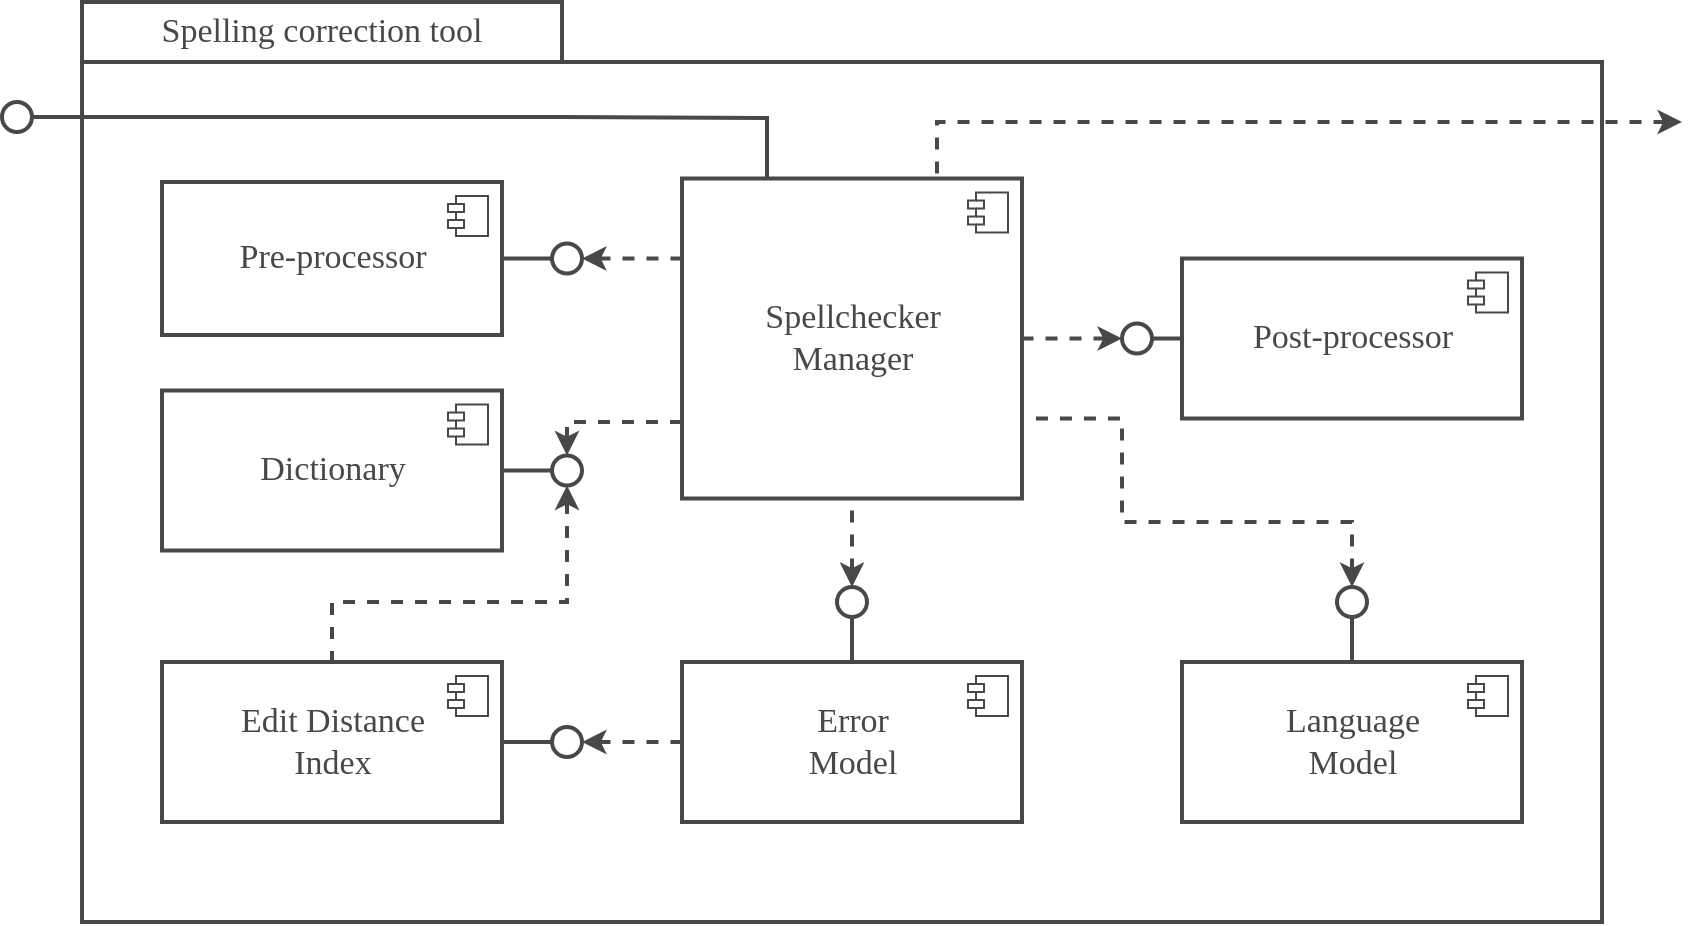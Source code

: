 <mxfile version="18.1.2" type="device"><diagram id="WbD-ZiH9MRF-BvskfDD6" name="Page-1"><mxGraphModel dx="2574" dy="509" grid="1" gridSize="10" guides="1" tooltips="1" connect="1" arrows="1" fold="1" page="1" pageScale="1" pageWidth="827" pageHeight="1169" math="0" shadow="0"><root><mxCell id="0"/><mxCell id="1" parent="0"/><mxCell id="WPqHeAIB-nKl-p0_2O8t-15" value="" style="rounded=0;whiteSpace=wrap;html=1;strokeWidth=2;strokeColor=#484848;" parent="1" vertex="1"><mxGeometry x="-1110" y="540" width="760" height="430" as="geometry"/></mxCell><mxCell id="WPqHeAIB-nKl-p0_2O8t-16" value="&lt;font color=&quot;#484848&quot; face=&quot;montserrat semibold&quot;&gt;&lt;span style=&quot;font-size: 17px&quot;&gt;Post-processor&lt;/span&gt;&lt;/font&gt;" style="html=1;dropTarget=0;strokeWidth=2;strokeColor=#484848;" parent="1" vertex="1"><mxGeometry x="-560" y="638.25" width="170" height="80" as="geometry"/></mxCell><mxCell id="WPqHeAIB-nKl-p0_2O8t-17" value="" style="shape=module;jettyWidth=8;jettyHeight=4;strokeColor=#484848;" parent="WPqHeAIB-nKl-p0_2O8t-16" vertex="1"><mxGeometry x="1" width="20" height="20" relative="1" as="geometry"><mxPoint x="-27" y="7" as="offset"/></mxGeometry></mxCell><mxCell id="WPqHeAIB-nKl-p0_2O8t-22" value="&lt;font style=&quot;font-size: 17px&quot;&gt;&lt;span style=&quot;color: rgb(72 , 72 , 72) ; font-family: &amp;#34;montserrat semibold&amp;#34;&quot;&gt;Error&lt;br&gt;&lt;/span&gt;&lt;span style=&quot;color: rgb(72 , 72 , 72) ; font-family: &amp;#34;montserrat semibold&amp;#34;&quot;&gt;Model&lt;/span&gt;&lt;/font&gt;" style="html=1;dropTarget=0;strokeWidth=2;strokeColor=#484848;" parent="1" vertex="1"><mxGeometry x="-810" y="840" width="170" height="80" as="geometry"/></mxCell><mxCell id="WPqHeAIB-nKl-p0_2O8t-23" value="" style="shape=module;jettyWidth=8;jettyHeight=4;strokeColor=#484848;" parent="WPqHeAIB-nKl-p0_2O8t-22" vertex="1"><mxGeometry x="1" width="20" height="20" relative="1" as="geometry"><mxPoint x="-27" y="7" as="offset"/></mxGeometry></mxCell><mxCell id="WPqHeAIB-nKl-p0_2O8t-37" value="&lt;font color=&quot;#484848&quot; face=&quot;Montserrat Semibold&quot;&gt;&lt;span style=&quot;font-size: 17px&quot;&gt;Spelling correction tool&lt;/span&gt;&lt;/font&gt;" style="rounded=0;whiteSpace=wrap;html=1;strokeColor=#484848;strokeWidth=2;" parent="1" vertex="1"><mxGeometry x="-1110" y="510" width="240" height="30" as="geometry"/></mxCell><mxCell id="WPqHeAIB-nKl-p0_2O8t-39" value="&lt;font color=&quot;#484848&quot; face=&quot;montserrat semibold&quot; style=&quot;font-size: 17px&quot;&gt;Pre-processor&lt;/font&gt;" style="html=1;dropTarget=0;strokeWidth=2;strokeColor=#484848;" parent="1" vertex="1"><mxGeometry x="-1070" y="600" width="170" height="76.5" as="geometry"/></mxCell><mxCell id="WPqHeAIB-nKl-p0_2O8t-40" value="" style="shape=module;jettyWidth=8;jettyHeight=4;strokeColor=#484848;" parent="WPqHeAIB-nKl-p0_2O8t-39" vertex="1"><mxGeometry x="1" width="20" height="20" relative="1" as="geometry"><mxPoint x="-27" y="7" as="offset"/></mxGeometry></mxCell><mxCell id="WPqHeAIB-nKl-p0_2O8t-43" value="&lt;font color=&quot;#484848&quot; face=&quot;montserrat semibold&quot; style=&quot;font-size: 17px&quot;&gt;Language&lt;br&gt;Model&lt;/font&gt;" style="html=1;dropTarget=0;strokeWidth=2;strokeColor=#484848;" parent="1" vertex="1"><mxGeometry x="-560" y="840" width="170" height="80" as="geometry"/></mxCell><mxCell id="WPqHeAIB-nKl-p0_2O8t-44" value="" style="shape=module;jettyWidth=8;jettyHeight=4;strokeColor=#484848;" parent="WPqHeAIB-nKl-p0_2O8t-43" vertex="1"><mxGeometry x="1" width="20" height="20" relative="1" as="geometry"><mxPoint x="-27" y="7" as="offset"/></mxGeometry></mxCell><mxCell id="WPqHeAIB-nKl-p0_2O8t-62" value="" style="ellipse;whiteSpace=wrap;html=1;aspect=fixed;strokeColor=#484848;strokeWidth=2;" parent="1" vertex="1"><mxGeometry x="-1150" y="560" width="15" height="15" as="geometry"/></mxCell><mxCell id="WPqHeAIB-nKl-p0_2O8t-63" style="edgeStyle=orthogonalEdgeStyle;rounded=0;orthogonalLoop=1;jettySize=auto;html=1;startArrow=none;startFill=0;endArrow=none;endFill=0;strokeColor=#484848;strokeWidth=2;exitX=1;exitY=0.5;exitDx=0;exitDy=0;entryX=0.25;entryY=0;entryDx=0;entryDy=0;" parent="1" source="WPqHeAIB-nKl-p0_2O8t-62" target="sDqQ4_i53VNcSWUXyFaf-1" edge="1"><mxGeometry relative="1" as="geometry"><mxPoint x="-1170" y="540" as="sourcePoint"/><mxPoint x="-1350" y="350" as="targetPoint"/><Array as="points"><mxPoint x="-870" y="568"/><mxPoint x="-767" y="568"/></Array></mxGeometry></mxCell><mxCell id="WPqHeAIB-nKl-p0_2O8t-65" value="" style="ellipse;whiteSpace=wrap;html=1;aspect=fixed;strokeColor=#484848;strokeWidth=2;" parent="1" vertex="1"><mxGeometry x="-732.5" y="802.5" width="15" height="15" as="geometry"/></mxCell><mxCell id="WPqHeAIB-nKl-p0_2O8t-66" value="" style="ellipse;whiteSpace=wrap;html=1;aspect=fixed;strokeColor=#484848;strokeWidth=2;" parent="1" vertex="1"><mxGeometry x="-482.5" y="802.5" width="15" height="15" as="geometry"/></mxCell><mxCell id="WPqHeAIB-nKl-p0_2O8t-67" style="edgeStyle=orthogonalEdgeStyle;rounded=0;orthogonalLoop=1;jettySize=auto;html=1;startArrow=none;startFill=0;endArrow=none;endFill=0;strokeColor=#484848;strokeWidth=2;exitX=0.5;exitY=1;exitDx=0;exitDy=0;entryX=0.5;entryY=0;entryDx=0;entryDy=0;" parent="1" source="WPqHeAIB-nKl-p0_2O8t-65" target="WPqHeAIB-nKl-p0_2O8t-22" edge="1"><mxGeometry relative="1" as="geometry"><mxPoint x="-870" y="629.71" as="sourcePoint"/><mxPoint x="-805" y="629.71" as="targetPoint"/><Array as="points"><mxPoint x="-725" y="830"/><mxPoint x="-725" y="830"/></Array></mxGeometry></mxCell><mxCell id="WPqHeAIB-nKl-p0_2O8t-68" style="edgeStyle=orthogonalEdgeStyle;rounded=0;orthogonalLoop=1;jettySize=auto;html=1;startArrow=none;startFill=0;endArrow=none;endFill=0;strokeColor=#484848;strokeWidth=2;exitX=0.5;exitY=1;exitDx=0;exitDy=0;entryX=0.5;entryY=0;entryDx=0;entryDy=0;" parent="1" source="WPqHeAIB-nKl-p0_2O8t-66" target="WPqHeAIB-nKl-p0_2O8t-43" edge="1"><mxGeometry relative="1" as="geometry"><mxPoint x="-847.5" y="603.5" as="sourcePoint"/><mxPoint x="-847.5" y="660" as="targetPoint"/><Array as="points"/></mxGeometry></mxCell><mxCell id="WPqHeAIB-nKl-p0_2O8t-71" style="edgeStyle=orthogonalEdgeStyle;rounded=0;orthogonalLoop=1;jettySize=auto;html=1;startArrow=none;startFill=0;endArrow=none;endFill=0;strokeColor=#484848;strokeWidth=2;entryX=0;entryY=0.5;entryDx=0;entryDy=0;exitX=1;exitY=0.5;exitDx=0;exitDy=0;" parent="1" source="Kks2C4SfMpD7xiUxZQyL-3" target="WPqHeAIB-nKl-p0_2O8t-16" edge="1"><mxGeometry relative="1" as="geometry"><mxPoint x="-475" y="747.5" as="sourcePoint"/><mxPoint x="-847.5" y="680" as="targetPoint"/><Array as="points"><mxPoint x="-580" y="678"/><mxPoint x="-580" y="678"/></Array></mxGeometry></mxCell><mxCell id="WPqHeAIB-nKl-p0_2O8t-72" style="edgeStyle=orthogonalEdgeStyle;rounded=0;orthogonalLoop=1;jettySize=auto;html=1;endArrow=none;endFill=0;strokeWidth=2;strokeColor=#484848;dashed=1;startArrow=classic;startFill=1;entryX=0;entryY=0.25;entryDx=0;entryDy=0;exitX=1;exitY=0.5;exitDx=0;exitDy=0;" parent="1" source="sDqQ4_i53VNcSWUXyFaf-4" target="sDqQ4_i53VNcSWUXyFaf-1" edge="1"><mxGeometry relative="1" as="geometry"><mxPoint x="-830" y="470" as="sourcePoint"/><mxPoint x="-797.5" y="469.907" as="targetPoint"/><Array as="points"/></mxGeometry></mxCell><mxCell id="WPqHeAIB-nKl-p0_2O8t-75" style="edgeStyle=orthogonalEdgeStyle;rounded=0;orthogonalLoop=1;jettySize=auto;html=1;endArrow=none;endFill=0;strokeWidth=2;strokeColor=#484848;dashed=1;startArrow=classic;startFill=1;entryX=0.75;entryY=0;entryDx=0;entryDy=0;" parent="1" target="sDqQ4_i53VNcSWUXyFaf-1" edge="1"><mxGeometry relative="1" as="geometry"><mxPoint x="-310" y="570" as="sourcePoint"/><mxPoint x="-550" y="596" as="targetPoint"/><Array as="points"><mxPoint x="-320" y="570"/><mxPoint x="-682" y="570"/><mxPoint x="-682" y="598"/></Array></mxGeometry></mxCell><mxCell id="sDqQ4_i53VNcSWUXyFaf-3" style="edgeStyle=orthogonalEdgeStyle;rounded=0;orthogonalLoop=1;jettySize=auto;html=1;startArrow=none;startFill=0;endArrow=none;endFill=0;strokeColor=#484848;strokeWidth=2;exitX=0;exitY=0.5;exitDx=0;exitDy=0;entryX=1;entryY=0.5;entryDx=0;entryDy=0;" parent="1" source="sDqQ4_i53VNcSWUXyFaf-4" target="WPqHeAIB-nKl-p0_2O8t-39" edge="1"><mxGeometry relative="1" as="geometry"><mxPoint x="-975" y="685" as="sourcePoint"/><mxPoint x="-980" y="820" as="targetPoint"/><Array as="points"/></mxGeometry></mxCell><mxCell id="sDqQ4_i53VNcSWUXyFaf-4" value="" style="ellipse;whiteSpace=wrap;html=1;aspect=fixed;strokeColor=#484848;strokeWidth=2;" parent="1" vertex="1"><mxGeometry x="-875" y="630.75" width="15" height="15" as="geometry"/></mxCell><mxCell id="sDqQ4_i53VNcSWUXyFaf-1" value="&lt;font style=&quot;font-size: 17px&quot;&gt;&lt;font face=&quot;montserrat semibold&quot; color=&quot;#484848&quot;&gt;Spellchecker&lt;br&gt;Manager&lt;/font&gt;&lt;br&gt;&lt;/font&gt;" style="html=1;dropTarget=0;strokeWidth=2;strokeColor=#484848;" parent="1" vertex="1"><mxGeometry x="-810" y="598.25" width="170" height="160" as="geometry"/></mxCell><mxCell id="sDqQ4_i53VNcSWUXyFaf-2" value="" style="shape=module;jettyWidth=8;jettyHeight=4;strokeColor=#484848;" parent="sDqQ4_i53VNcSWUXyFaf-1" vertex="1"><mxGeometry x="1" width="20" height="20" relative="1" as="geometry"><mxPoint x="-27" y="7" as="offset"/></mxGeometry></mxCell><mxCell id="sDqQ4_i53VNcSWUXyFaf-5" value="" style="edgeStyle=orthogonalEdgeStyle;rounded=0;orthogonalLoop=1;jettySize=auto;html=1;endArrow=none;endFill=0;strokeWidth=2;strokeColor=#484848;dashed=1;startArrow=classic;startFill=1;entryX=1;entryY=0.75;entryDx=0;entryDy=0;exitX=0.5;exitY=0;exitDx=0;exitDy=0;" parent="1" source="WPqHeAIB-nKl-p0_2O8t-66" target="sDqQ4_i53VNcSWUXyFaf-1" edge="1"><mxGeometry relative="1" as="geometry"><mxPoint x="-772.5" y="593.5" as="sourcePoint"/><mxPoint x="-947.5" y="810" as="targetPoint"/><Array as="points"><mxPoint x="-475" y="770"/><mxPoint x="-590" y="770"/><mxPoint x="-590" y="718"/></Array></mxGeometry></mxCell><mxCell id="sDqQ4_i53VNcSWUXyFaf-7" style="edgeStyle=orthogonalEdgeStyle;rounded=0;orthogonalLoop=1;jettySize=auto;html=1;endArrow=none;endFill=0;strokeWidth=2;strokeColor=#484848;dashed=1;startArrow=classic;startFill=1;entryX=0.5;entryY=1;entryDx=0;entryDy=0;exitX=0.5;exitY=0;exitDx=0;exitDy=0;" parent="1" source="WPqHeAIB-nKl-p0_2O8t-65" target="sDqQ4_i53VNcSWUXyFaf-1" edge="1"><mxGeometry relative="1" as="geometry"><mxPoint x="-975" y="670.0" as="sourcePoint"/><mxPoint x="-975" y="632.5" as="targetPoint"/><Array as="points"><mxPoint x="-725" y="790"/><mxPoint x="-725" y="790"/></Array></mxGeometry></mxCell><mxCell id="vL3eTQ4pp4WK1Fbb5k3O-1" value="&lt;font color=&quot;#484848&quot; face=&quot;montserrat semibold&quot;&gt;&lt;span style=&quot;font-size: 17px&quot;&gt;Dictionary&lt;/span&gt;&lt;/font&gt;" style="html=1;dropTarget=0;strokeWidth=2;strokeColor=#484848;" parent="1" vertex="1"><mxGeometry x="-1070" y="704.25" width="170" height="80" as="geometry"/></mxCell><mxCell id="vL3eTQ4pp4WK1Fbb5k3O-2" value="" style="shape=module;jettyWidth=8;jettyHeight=4;strokeColor=#484848;" parent="vL3eTQ4pp4WK1Fbb5k3O-1" vertex="1"><mxGeometry x="1" width="20" height="20" relative="1" as="geometry"><mxPoint x="-27" y="7" as="offset"/></mxGeometry></mxCell><mxCell id="vL3eTQ4pp4WK1Fbb5k3O-3" value="&lt;font color=&quot;#484848&quot; face=&quot;montserrat semibold&quot;&gt;&lt;span style=&quot;font-size: 17px&quot;&gt;Edit Distance &lt;br&gt;Index&lt;br&gt;&lt;/span&gt;&lt;/font&gt;" style="html=1;dropTarget=0;strokeWidth=2;strokeColor=#484848;" parent="1" vertex="1"><mxGeometry x="-1070" y="840" width="170" height="80" as="geometry"/></mxCell><mxCell id="vL3eTQ4pp4WK1Fbb5k3O-4" value="" style="shape=module;jettyWidth=8;jettyHeight=4;strokeColor=#484848;" parent="vL3eTQ4pp4WK1Fbb5k3O-3" vertex="1"><mxGeometry x="1" width="20" height="20" relative="1" as="geometry"><mxPoint x="-27" y="7" as="offset"/></mxGeometry></mxCell><mxCell id="vL3eTQ4pp4WK1Fbb5k3O-7" value="" style="ellipse;whiteSpace=wrap;html=1;aspect=fixed;strokeColor=#484848;strokeWidth=2;" parent="1" vertex="1"><mxGeometry x="-875" y="736.75" width="15" height="15" as="geometry"/></mxCell><mxCell id="vL3eTQ4pp4WK1Fbb5k3O-8" style="edgeStyle=orthogonalEdgeStyle;rounded=0;orthogonalLoop=1;jettySize=auto;html=1;startArrow=none;startFill=0;endArrow=none;endFill=0;strokeColor=#484848;strokeWidth=2;entryX=1;entryY=0.5;entryDx=0;entryDy=0;exitX=0;exitY=0.5;exitDx=0;exitDy=0;" parent="1" source="vL3eTQ4pp4WK1Fbb5k3O-7" target="vL3eTQ4pp4WK1Fbb5k3O-1" edge="1"><mxGeometry relative="1" as="geometry"><mxPoint x="-732" y="732.5" as="sourcePoint"/><mxPoint x="-455" y="650.0" as="targetPoint"/><Array as="points"/></mxGeometry></mxCell><mxCell id="vL3eTQ4pp4WK1Fbb5k3O-10" style="edgeStyle=orthogonalEdgeStyle;rounded=0;orthogonalLoop=1;jettySize=auto;html=1;endArrow=none;endFill=0;strokeWidth=2;strokeColor=#484848;dashed=1;startArrow=classic;startFill=1;entryX=0;entryY=0.75;entryDx=0;entryDy=0;exitX=0.5;exitY=0;exitDx=0;exitDy=0;" parent="1" source="vL3eTQ4pp4WK1Fbb5k3O-7" target="sDqQ4_i53VNcSWUXyFaf-1" edge="1"><mxGeometry relative="1" as="geometry"><mxPoint x="-739.5" y="740" as="sourcePoint"/><mxPoint x="-890" y="740" as="targetPoint"/><Array as="points"><mxPoint x="-867" y="720"/></Array></mxGeometry></mxCell><mxCell id="vL3eTQ4pp4WK1Fbb5k3O-11" value="" style="ellipse;whiteSpace=wrap;html=1;aspect=fixed;strokeColor=#484848;strokeWidth=2;" parent="1" vertex="1"><mxGeometry x="-875" y="872.5" width="15" height="15" as="geometry"/></mxCell><mxCell id="vL3eTQ4pp4WK1Fbb5k3O-12" style="edgeStyle=orthogonalEdgeStyle;rounded=0;orthogonalLoop=1;jettySize=auto;html=1;startArrow=none;startFill=0;endArrow=none;endFill=0;strokeColor=#484848;strokeWidth=2;entryX=0;entryY=0.5;entryDx=0;entryDy=0;exitX=1;exitY=0.5;exitDx=0;exitDy=0;" parent="1" source="vL3eTQ4pp4WK1Fbb5k3O-3" target="vL3eTQ4pp4WK1Fbb5k3O-11" edge="1"><mxGeometry relative="1" as="geometry"><mxPoint x="-765" y="690" as="sourcePoint"/><mxPoint x="-765" y="660" as="targetPoint"/><Array as="points"><mxPoint x="-880" y="880"/><mxPoint x="-880" y="880"/></Array></mxGeometry></mxCell><mxCell id="vL3eTQ4pp4WK1Fbb5k3O-13" value="" style="edgeStyle=orthogonalEdgeStyle;rounded=0;orthogonalLoop=1;jettySize=auto;html=1;endArrow=none;endFill=0;strokeWidth=2;strokeColor=#484848;dashed=1;startArrow=classic;startFill=1;entryX=0;entryY=0.5;entryDx=0;entryDy=0;exitX=1;exitY=0.5;exitDx=0;exitDy=0;" parent="1" source="vL3eTQ4pp4WK1Fbb5k3O-11" target="WPqHeAIB-nKl-p0_2O8t-22" edge="1"><mxGeometry relative="1" as="geometry"><mxPoint x="-739.5" y="890" as="sourcePoint"/><mxPoint x="-890" y="890" as="targetPoint"/><Array as="points"><mxPoint x="-850" y="880"/><mxPoint x="-850" y="880"/></Array></mxGeometry></mxCell><mxCell id="vL3eTQ4pp4WK1Fbb5k3O-15" style="edgeStyle=orthogonalEdgeStyle;rounded=0;orthogonalLoop=1;jettySize=auto;html=1;endArrow=none;endFill=0;strokeWidth=2;strokeColor=#484848;dashed=1;startArrow=classic;startFill=1;entryX=1;entryY=0.5;entryDx=0;entryDy=0;exitX=0;exitY=0.5;exitDx=0;exitDy=0;" parent="1" source="Kks2C4SfMpD7xiUxZQyL-3" target="sDqQ4_i53VNcSWUXyFaf-1" edge="1"><mxGeometry relative="1" as="geometry"><mxPoint x="-455.0" y="747.5" as="sourcePoint"/><mxPoint x="-455.0" y="850" as="targetPoint"/><Array as="points"><mxPoint x="-610" y="678"/><mxPoint x="-610" y="678"/></Array></mxGeometry></mxCell><mxCell id="vL3eTQ4pp4WK1Fbb5k3O-17" value="" style="edgeStyle=orthogonalEdgeStyle;rounded=0;orthogonalLoop=1;jettySize=auto;html=1;endArrow=none;endFill=0;strokeWidth=2;strokeColor=#484848;dashed=1;startArrow=classic;startFill=1;entryX=0.5;entryY=0;entryDx=0;entryDy=0;exitX=0.5;exitY=1;exitDx=0;exitDy=0;" parent="1" source="vL3eTQ4pp4WK1Fbb5k3O-7" target="vL3eTQ4pp4WK1Fbb5k3O-3" edge="1"><mxGeometry relative="1" as="geometry"><mxPoint x="-850" y="890" as="sourcePoint"/><mxPoint x="-800" y="890" as="targetPoint"/><Array as="points"><mxPoint x="-867" y="810"/><mxPoint x="-985" y="810"/></Array></mxGeometry></mxCell><mxCell id="Kks2C4SfMpD7xiUxZQyL-3" value="" style="ellipse;whiteSpace=wrap;html=1;aspect=fixed;strokeColor=#484848;strokeWidth=2;" vertex="1" parent="1"><mxGeometry x="-590" y="670.75" width="15" height="15" as="geometry"/></mxCell></root></mxGraphModel></diagram></mxfile>